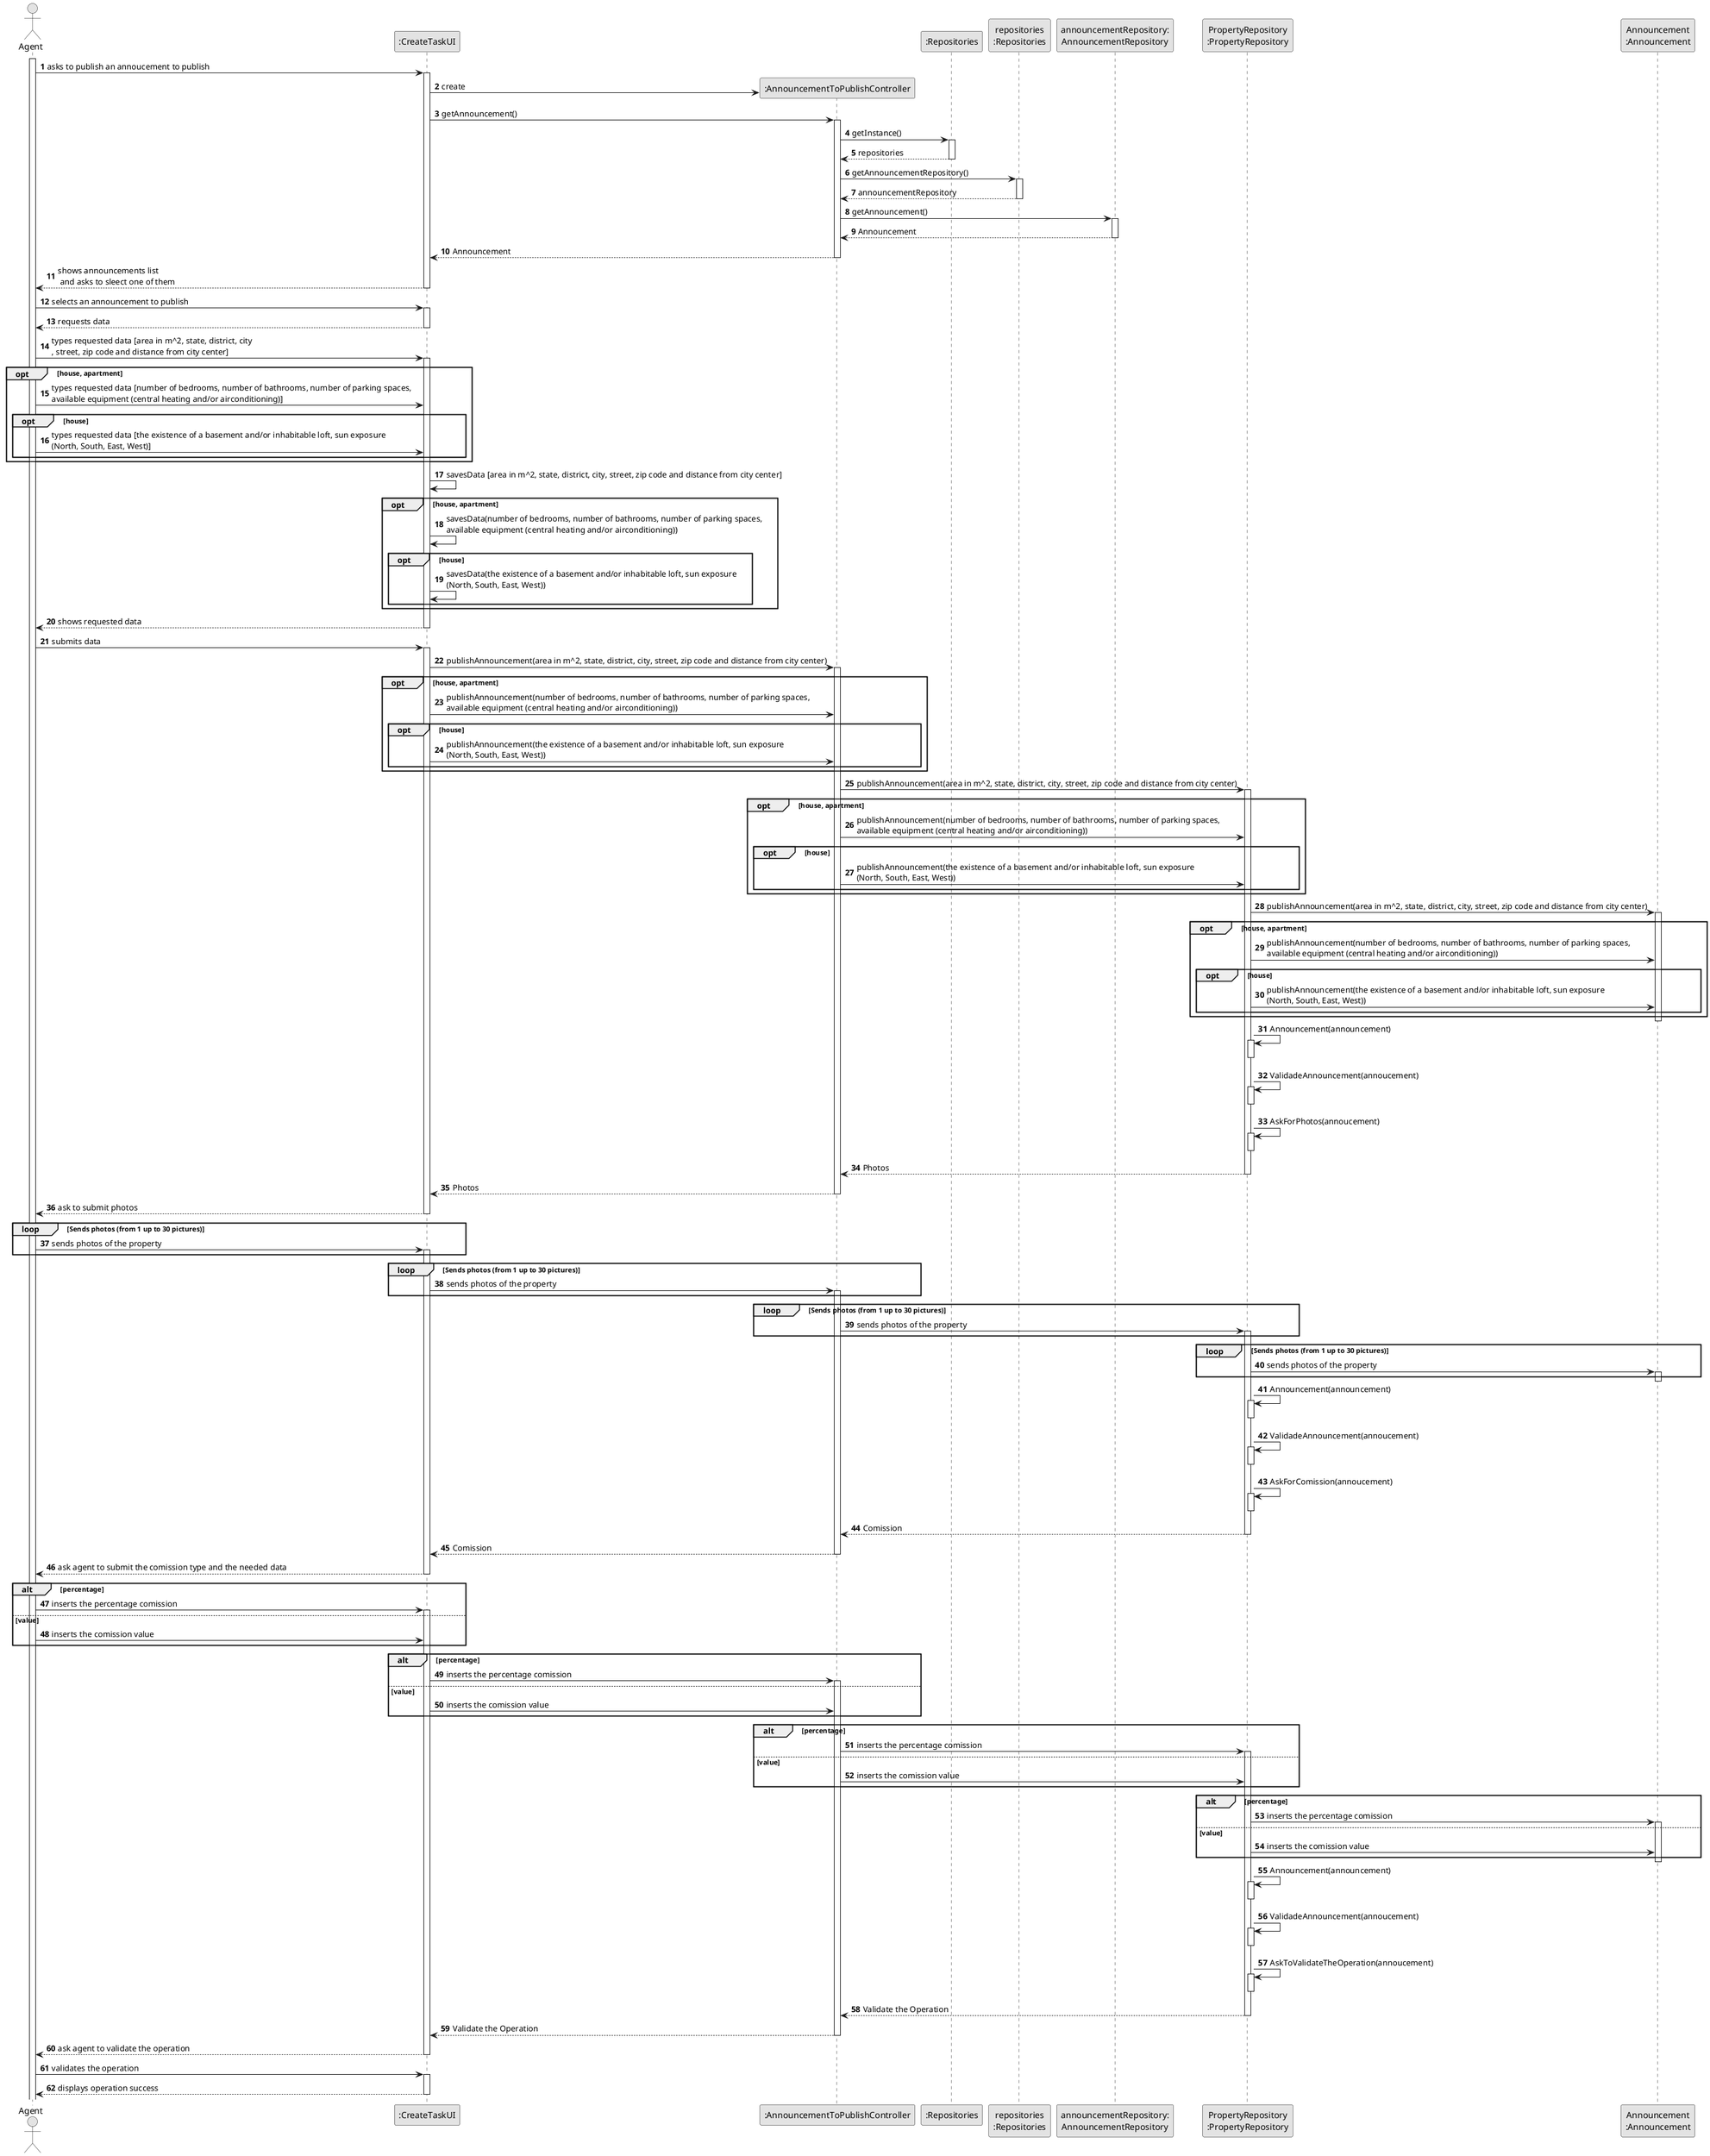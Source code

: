 @startuml
skinparam monochrome true
skinparam packageStyle rectangle
skinparam shadowing false

autonumber

'hide footbox
actor "Agent" as agent
participant ":CreateTaskUI" as UI
participant ":AnnouncementToPublishController" as publish
participant ":Repositories" as RepositorySingleton
participant "repositories\n:Repositories" as PLAT
participant "announcementRepository:\nAnnouncementRepository" as AnnouncementRepository
participant "PropertyRepository\n:PropertyRepository" as Pr
participant "Announcement\n:Announcement" as Announcement

        activate agent

    agent -> UI : asks to publish an annoucement to publish

        activate UI

    UI -> publish** : create

    UI -> publish : getAnnouncement()

        activate publish

    publish -> RepositorySingleton : getInstance()

        activate RepositorySingleton

    RepositorySingleton --> publish: repositories

        deactivate RepositorySingleton

    publish -> PLAT : getAnnouncementRepository()

        activate PLAT

    PLAT --> publish: announcementRepository

        deactivate PLAT

    publish -> AnnouncementRepository : getAnnouncement()

        activate AnnouncementRepository

    AnnouncementRepository --> publish : Announcement

        deactivate AnnouncementRepository

    publish --> UI : Announcement

        deactivate publish

    UI --> agent : shows announcements list\n and asks to sleect one of them

        deactivate UI

    agent -> UI : selects an announcement to publish

        activate UI

    UI --> agent : requests data

        deactivate UI

    agent -> UI : types requested data [area in m^2, state, district, city\n, street, zip code and distance from city center]

        activate UI

    opt house, apartment

        autonumber 15

        agent -> UI : types requested data [number of bedrooms, number of bathrooms, number of parking spaces, \navailable equipment (central heating and/or airconditioning)]

            opt house

                autonumber 16

                agent -> UI : types requested data [the existence of a basement and/or inhabitable loft, sun exposure \n(North, South, East, West)]

            end
    end

    UI -> UI : savesData [area in m^2, state, district, city, street, zip code and distance from city center]

    opt  house, apartment

        autonumber 18

        UI -> UI : savesData(number of bedrooms, number of bathrooms, number of parking spaces, \navailable equipment (central heating and/or airconditioning))

            opt house

                autonumber 19

                UI -> UI : savesData(the existence of a basement and/or inhabitable loft, sun exposure \n(North, South, East, West))

            end

    end

    UI --> agent : shows requested data

        deactivate UI

    agent -> UI : submits data

        activate UI

    UI -> publish : publishAnnouncement(area in m^2, state, district, city, street, zip code and distance from city center)

        activate publish

    opt  house, apartment

        autonumber 23

        UI -> publish : publishAnnouncement(number of bedrooms, number of bathrooms, number of parking spaces, \navailable equipment (central heating and/or airconditioning))

        opt house

            autonumber 24

            UI -> publish : publishAnnouncement(the existence of a basement and/or inhabitable loft, sun exposure \n(North, South, East, West))

        end

    end

    publish -> Pr : publishAnnouncement(area in m^2, state, district, city, street, zip code and distance from city center)

        activate Pr

    opt  house, apartment

        autonumber 26

        publish -> Pr : publishAnnouncement(number of bedrooms, number of bathrooms, number of parking spaces, \navailable equipment (central heating and/or airconditioning))

        opt house

            autonumber 27

            publish -> Pr : publishAnnouncement(the existence of a basement and/or inhabitable loft, sun exposure \n(North, South, East, West))

        end

    end

    Pr -> Announcement : publishAnnouncement(area in m^2, state, district, city, street, zip code and distance from city center)

            activate Announcement

        opt  house, apartment

            autonumber 29

            Pr -> Announcement : publishAnnouncement(number of bedrooms, number of bathrooms, number of parking spaces, \navailable equipment (central heating and/or airconditioning))

            opt house

                autonumber 30

                Pr -> Announcement : publishAnnouncement(the existence of a basement and/or inhabitable loft, sun exposure \n(North, South, East, West))

            end

        end

            deactivate Announcement

        Pr -> Pr: Announcement(announcement)

            activate Pr

            deactivate Pr

        Pr -> Pr : ValidadeAnnouncement(annoucement)

            activate Pr

            deactivate Pr

        Pr -> Pr : AskForPhotos(annoucement)

            activate Pr

            deactivate Pr

        Pr -->  publish : Photos

            deactivate Pr

        publish --> UI: Photos

            deactivate publish

        UI --> agent : ask to submit photos

            deactivate UI

        loop Sends photos (from 1 up to 30 pictures)

            agent -> UI : sends photos of the property

                activate UI

        end

        loop Sends photos (from 1 up to 30 pictures)

            UI -> publish : sends photos of the property

                activate publish

        end

        loop Sends photos (from 1 up to 30 pictures)

            publish -> Pr : sends photos of the property

                activate Pr

        end

        loop Sends photos (from 1 up to 30 pictures)

            Pr -> Announcement : sends photos of the property

                activate Announcement

        end

            deactivate Announcement

        Pr -> Pr: Announcement(announcement)

            activate Pr

            deactivate Pr

        Pr -> Pr : ValidadeAnnouncement(annoucement)

            activate Pr

            deactivate Pr

        Pr -> Pr : AskForComission(annoucement)

            activate Pr

            deactivate Pr

        Pr -->  publish : Comission

            deactivate Pr

        publish --> UI: Comission

            deactivate publish

        UI --> agent : ask agent to submit the comission type and the needed data

            deactivate UI

        alt percentage

            agent -> UI : inserts the percentage comission

                activate UI

            else value

                agent -> UI: inserts the comission value

        end

        alt percentage

            UI -> publish : inserts the percentage comission

                activate publish

            else value

                UI -> publish: inserts the comission value

        end

        alt percentage

            publish -> Pr : inserts the percentage comission

                activate Pr

            else value

                publish -> Pr: inserts the comission value

        end

        alt percentage

            Pr -> Announcement : inserts the percentage comission

                activate Announcement

            else value

                Pr -> Announcement: inserts the comission value

        end

            deactivate Announcement

        Pr -> Pr: Announcement(announcement)

            activate Pr

            deactivate Pr

        Pr -> Pr : ValidadeAnnouncement(annoucement)

            activate Pr

            deactivate Pr

        Pr -> Pr : AskToValidateTheOperation(annoucement)

            activate Pr

            deactivate Pr

        Pr -->  publish : Validate the Operation

            deactivate Pr

        publish --> UI: Validate the Operation

            deactivate publish

        UI --> agent : ask agent to validate the operation

            deactivate UI

        agent -> UI : validates the operation

            activate UI

        UI --> agent : displays operation success

            deactivate UI
@enduml